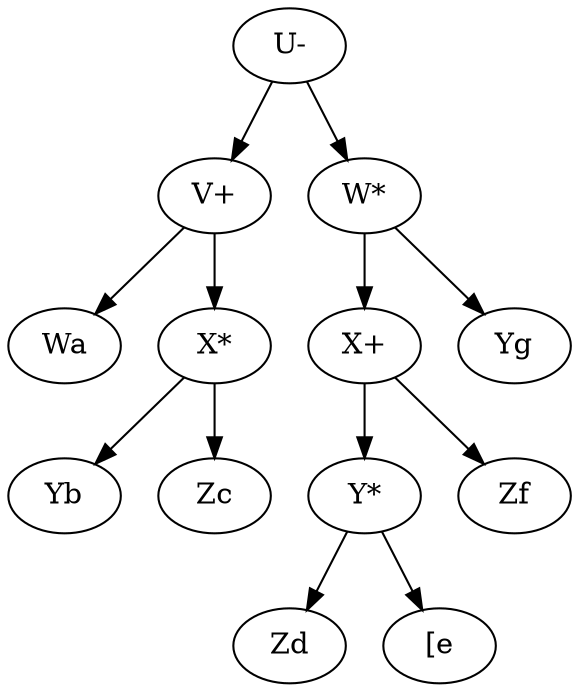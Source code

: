 digraph G {
"U-"->"V+";
"U-"->"W*";
"V+"->"Wa";
"V+"->"X*";
"X*"->"Yb";
"X*"->"Zc";
"W*"->"X+";
"W*"->"Yg";
"X+"->"Y*";
"X+"->"Zf";
"Y*"->"Zd";
"Y*"->"[e";
}